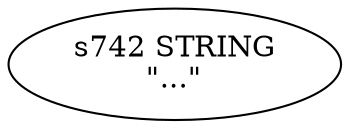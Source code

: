 
  digraph variadic_parameter {
  
    rankdir=LR;
  
    s742 [label="s742 STRING\n\"...\""];
  
  }
  